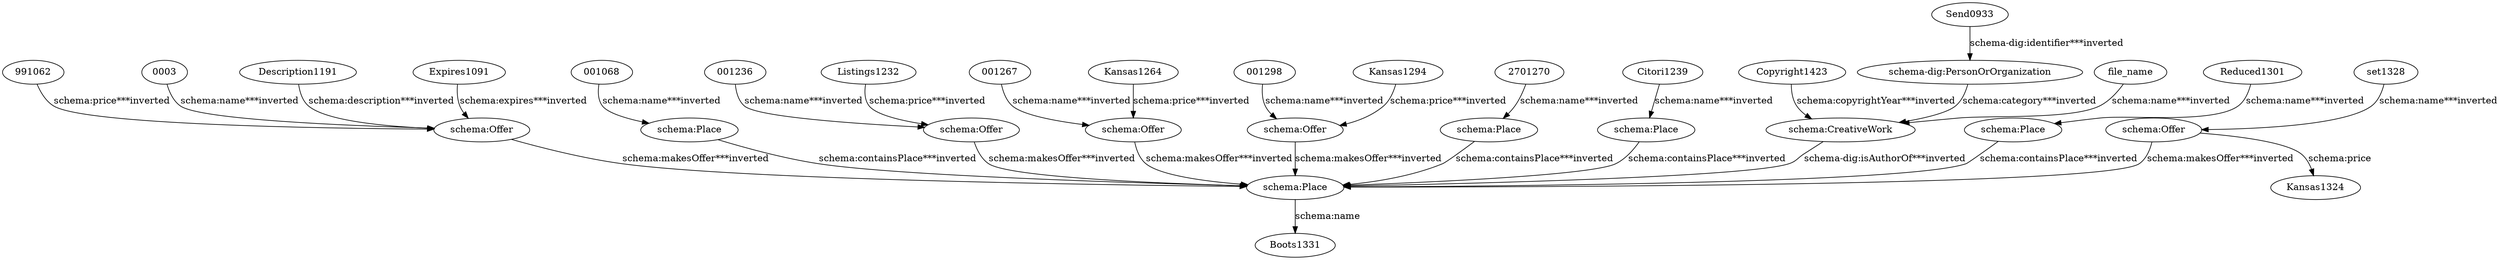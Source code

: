 digraph {
  "991062" [type=attribute_name,label="991062"]
  "2701270" [type=attribute_name,label="2701270"]
  "0003" [type=attribute_name,label="0003"]
  "schema:Offer1" [type=class_uri,label="schema:Offer"]
  "001068" [type=attribute_name,label="001068"]
  "schema:Place1" [type=class_uri,label="schema:Place"]
  "001236" [type=attribute_name,label="001236"]
  "schema:Offer2" [type=class_uri,label="schema:Offer"]
  "001267" [type=attribute_name,label="001267"]
  "schema:Offer3" [type=class_uri,label="schema:Offer"]
  "001298" [type=attribute_name,label="001298"]
  "schema:Offer4" [type=class_uri,label="schema:Offer"]
  "schema:Place3" [type=class_uri,label="schema:Place"]
  Citori1239 [type=attribute_name,label=Citori1239]
  "schema:Place2" [type=class_uri,label="schema:Place"]
  Copyright1423 [type=attribute_name,label=Copyright1423]
  "schema:CreativeWork1" [type=class_uri,label="schema:CreativeWork"]
  Description1191 [type=attribute_name,label=Description1191]
  Expires1091 [type=attribute_name,label=Expires1091]
  Kansas1264 [type=attribute_name,label=Kansas1264]
  Kansas1294 [type=attribute_name,label=Kansas1294]
  Listings1232 [type=attribute_name,label=Listings1232]
  Reduced1301 [type=attribute_name,label=Reduced1301]
  "schema:Place4" [type=class_uri,label="schema:Place"]
  Send0933 [type=attribute_name,label=Send0933]
  "schema-dig:PersonOrOrganization1" [type=class_uri,label="schema-dig:PersonOrOrganization"]
  file_name [type=attribute_name,label=file_name]
  "schema:Place5" [type=class_uri,label="schema:Place"]
  "schema:Offer5" [type=class_uri,label="schema:Offer"]
  Kansas1324 [type=attribute_name,label=Kansas1324]
  Boots1331 [type=attribute_name,label=Boots1331]
  set1328 [type=attribute_name,label=set1328]
  "0003" -> "schema:Offer1" [type=st_property_uri,label="schema:name***inverted",weight=1]
  "001068" -> "schema:Place1" [type=st_property_uri,label="schema:name***inverted",weight=1]
  "001236" -> "schema:Offer2" [type=st_property_uri,label="schema:name***inverted",weight=1]
  "001267" -> "schema:Offer3" [type=st_property_uri,label="schema:name***inverted",weight=1]
  "001298" -> "schema:Offer4" [type=st_property_uri,label="schema:name***inverted",weight=1]
  "2701270" -> "schema:Place3" [type=st_property_uri,label="schema:name***inverted",weight=1]
  "991062" -> "schema:Offer1" [type=st_property_uri,label="schema:price***inverted",weight=1]
  Citori1239 -> "schema:Place2" [type=st_property_uri,label="schema:name***inverted",weight=1]
  Copyright1423 -> "schema:CreativeWork1" [type=st_property_uri,label="schema:copyrightYear***inverted",weight=1]
  Description1191 -> "schema:Offer1" [type=st_property_uri,label="schema:description***inverted",weight=1]
  Expires1091 -> "schema:Offer1" [type=st_property_uri,label="schema:expires***inverted",weight=1]
  Kansas1264 -> "schema:Offer3" [type=st_property_uri,label="schema:price***inverted",weight=1]
  Kansas1294 -> "schema:Offer4" [type=st_property_uri,label="schema:price***inverted",weight=1]
  Listings1232 -> "schema:Offer2" [type=st_property_uri,label="schema:price***inverted",weight=1]
  Reduced1301 -> "schema:Place4" [type=st_property_uri,label="schema:name***inverted",weight=1]
  Send0933 -> "schema-dig:PersonOrOrganization1" [type=st_property_uri,label="schema-dig:identifier***inverted",weight=1]
  file_name -> "schema:CreativeWork1" [type=st_property_uri,label="schema:name***inverted",weight=1]
  "schema-dig:PersonOrOrganization1" -> "schema:CreativeWork1" [type=inherited,label="schema:category***inverted",weight=4]
  "schema:CreativeWork1" -> "schema:Place5" [type=inherited,label="schema-dig:isAuthorOf***inverted",weight=4]
  "schema:Offer1" -> "schema:Place5" [type=inherited,label="schema:makesOffer***inverted",weight=4]
  "schema:Offer2" -> "schema:Place5" [type=inherited,label="schema:makesOffer***inverted",weight=4]
  "schema:Offer3" -> "schema:Place5" [type=inherited,label="schema:makesOffer***inverted",weight=4]
  "schema:Offer4" -> "schema:Place5" [type=inherited,label="schema:makesOffer***inverted",weight=4]
  "schema:Offer5" -> Kansas1324 [label="schema:price",type=st_property_uri]
  "schema:Offer5" -> "schema:Place5" [type=inherited,label="schema:makesOffer***inverted",weight=4]
  "schema:Place1" -> "schema:Place5" [type=direct_property_uri,label="schema:containsPlace***inverted",weight=1]
  "schema:Place2" -> "schema:Place5" [type=direct_property_uri,label="schema:containsPlace***inverted",weight=1]
  "schema:Place3" -> "schema:Place5" [type=direct_property_uri,label="schema:containsPlace***inverted",weight=1]
  "schema:Place4" -> "schema:Place5" [type=direct_property_uri,label="schema:containsPlace***inverted",weight=1]
  "schema:Place5" -> Boots1331 [label="schema:name",type=st_property_uri]
  set1328 -> "schema:Offer5" [type=st_property_uri,label="schema:name***inverted",weight=1]
}
